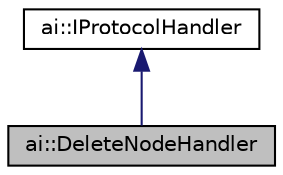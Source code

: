 digraph "ai::DeleteNodeHandler"
{
  edge [fontname="Helvetica",fontsize="10",labelfontname="Helvetica",labelfontsize="10"];
  node [fontname="Helvetica",fontsize="10",shape=record];
  Node1 [label="ai::DeleteNodeHandler",height=0.2,width=0.4,color="black", fillcolor="grey75", style="filled", fontcolor="black"];
  Node2 -> Node1 [dir="back",color="midnightblue",fontsize="10",style="solid",fontname="Helvetica"];
  Node2 [label="ai::IProtocolHandler",height=0.2,width=0.4,color="black", fillcolor="white", style="filled",URL="$classai_1_1IProtocolHandler.html",tooltip="Interface for the execution of assigned IProtocolMessage. "];
}
